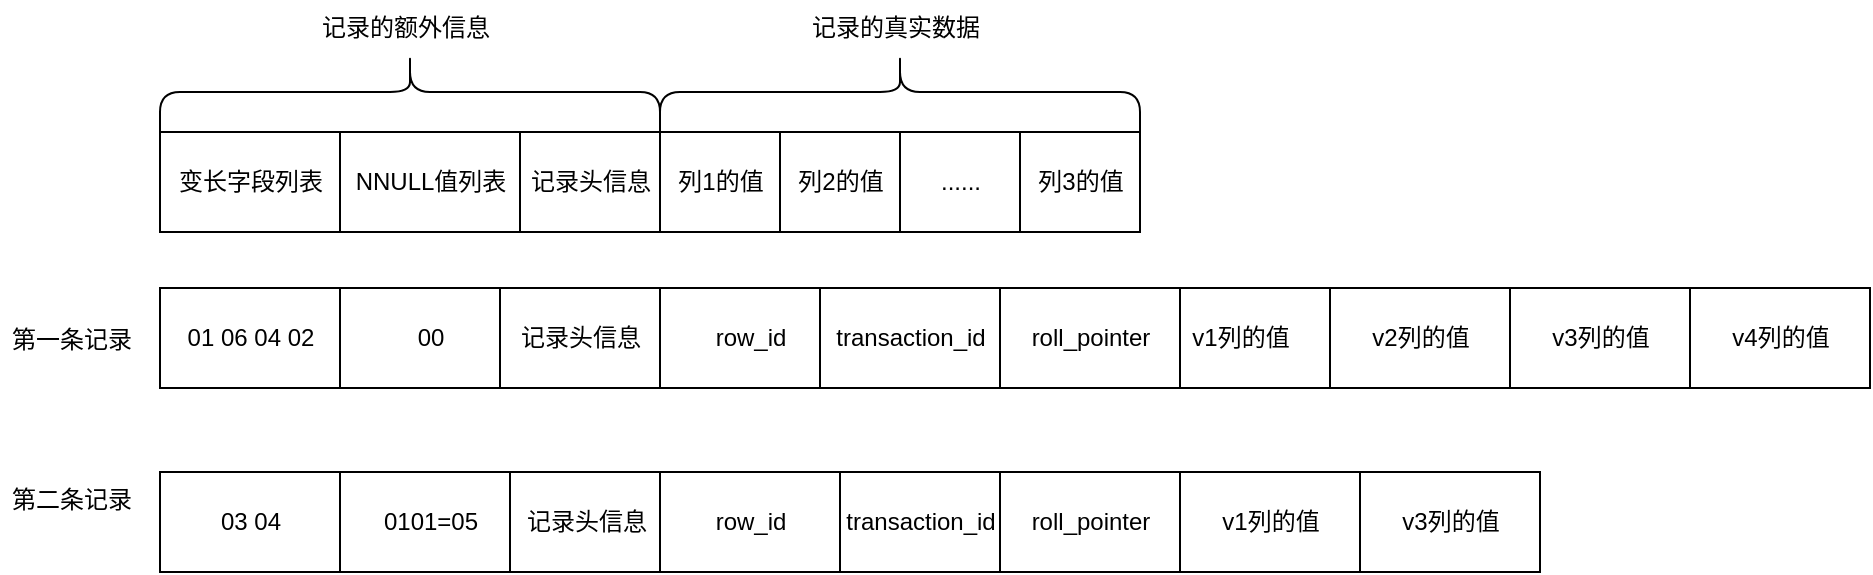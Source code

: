 <mxfile version="15.0.6" type="github">
  <diagram id="CCq_w-wLOeVaTKobUdVK" name="Page-1">
    <mxGraphModel dx="2335" dy="596" grid="1" gridSize="10" guides="1" tooltips="1" connect="1" arrows="0" fold="1" page="1" pageScale="1" pageWidth="1169" pageHeight="1654" math="0" shadow="0">
      <root>
        <mxCell id="0" />
        <mxCell id="1" parent="0" />
        <mxCell id="ChqabyDl_N__SsIyMTQo-38" value="&lt;font style=&quot;vertical-align: inherit&quot;&gt;&lt;font style=&quot;vertical-align: inherit&quot;&gt;NNULL值列表&lt;/font&gt;&lt;/font&gt;" style="html=1;" vertex="1" parent="1">
          <mxGeometry x="100" y="710" width="90" height="50" as="geometry" />
        </mxCell>
        <mxCell id="ChqabyDl_N__SsIyMTQo-39" value="&lt;font style=&quot;vertical-align: inherit&quot;&gt;&lt;font style=&quot;vertical-align: inherit&quot;&gt;&lt;font style=&quot;vertical-align: inherit&quot;&gt;&lt;font style=&quot;vertical-align: inherit&quot;&gt;记录头信息&lt;/font&gt;&lt;/font&gt;&lt;/font&gt;&lt;/font&gt;" style="html=1;" vertex="1" parent="1">
          <mxGeometry x="190" y="710" width="70" height="50" as="geometry" />
        </mxCell>
        <mxCell id="ChqabyDl_N__SsIyMTQo-40" value="&lt;font style=&quot;vertical-align: inherit&quot;&gt;&lt;font style=&quot;vertical-align: inherit&quot;&gt;变长字段列表&lt;/font&gt;&lt;/font&gt;" style="html=1;direction=west;" vertex="1" parent="1">
          <mxGeometry x="10" y="710" width="90" height="50" as="geometry" />
        </mxCell>
        <mxCell id="ChqabyDl_N__SsIyMTQo-41" value="&lt;font style=&quot;vertical-align: inherit&quot;&gt;&lt;font style=&quot;vertical-align: inherit&quot;&gt;&lt;font style=&quot;vertical-align: inherit&quot;&gt;&lt;font style=&quot;vertical-align: inherit&quot;&gt;列1的值&lt;/font&gt;&lt;/font&gt;&lt;/font&gt;&lt;/font&gt;" style="html=1;" vertex="1" parent="1">
          <mxGeometry x="260" y="710" width="60" height="50" as="geometry" />
        </mxCell>
        <mxCell id="ChqabyDl_N__SsIyMTQo-44" value="&lt;font style=&quot;vertical-align: inherit&quot;&gt;&lt;font style=&quot;vertical-align: inherit&quot;&gt;&lt;font style=&quot;vertical-align: inherit&quot;&gt;&lt;font style=&quot;vertical-align: inherit&quot;&gt;列2的值&lt;/font&gt;&lt;/font&gt;&lt;/font&gt;&lt;/font&gt;" style="html=1;" vertex="1" parent="1">
          <mxGeometry x="320" y="710" width="60" height="50" as="geometry" />
        </mxCell>
        <mxCell id="ChqabyDl_N__SsIyMTQo-45" value="&lt;font style=&quot;vertical-align: inherit&quot;&gt;&lt;font style=&quot;vertical-align: inherit&quot;&gt;......&lt;/font&gt;&lt;/font&gt;" style="html=1;" vertex="1" parent="1">
          <mxGeometry x="380" y="710" width="60" height="50" as="geometry" />
        </mxCell>
        <mxCell id="ChqabyDl_N__SsIyMTQo-46" value="&lt;font style=&quot;vertical-align: inherit&quot;&gt;&lt;font style=&quot;vertical-align: inherit&quot;&gt;&lt;font style=&quot;vertical-align: inherit&quot;&gt;&lt;font style=&quot;vertical-align: inherit&quot;&gt;&lt;font style=&quot;vertical-align: inherit&quot;&gt;&lt;font style=&quot;vertical-align: inherit&quot;&gt;列3的值&lt;/font&gt;&lt;/font&gt;&lt;/font&gt;&lt;/font&gt;&lt;/font&gt;&lt;/font&gt;" style="html=1;" vertex="1" parent="1">
          <mxGeometry x="440" y="710" width="60" height="50" as="geometry" />
        </mxCell>
        <mxCell id="ChqabyDl_N__SsIyMTQo-49" value="第一条记录" style="text;strokeColor=none;fillColor=none;align=left;verticalAlign=top;spacingLeft=4;spacingRight=4;overflow=hidden;rotatable=0;points=[[0,0.5],[1,0.5]];portConstraint=eastwest;" vertex="1" parent="1">
          <mxGeometry x="-70" y="800" width="100" height="26" as="geometry" />
        </mxCell>
        <mxCell id="ChqabyDl_N__SsIyMTQo-50" value="&lt;font style=&quot;vertical-align: inherit&quot;&gt;&lt;font style=&quot;vertical-align: inherit&quot;&gt;00&lt;/font&gt;&lt;/font&gt;" style="html=1;" vertex="1" parent="1">
          <mxGeometry x="100" y="788" width="90" height="50" as="geometry" />
        </mxCell>
        <mxCell id="ChqabyDl_N__SsIyMTQo-51" value="&lt;font style=&quot;vertical-align: inherit&quot;&gt;&lt;font style=&quot;vertical-align: inherit&quot;&gt;&lt;font style=&quot;vertical-align: inherit&quot;&gt;&lt;font style=&quot;vertical-align: inherit&quot;&gt;记录头信息&lt;/font&gt;&lt;/font&gt;&lt;/font&gt;&lt;/font&gt;" style="html=1;" vertex="1" parent="1">
          <mxGeometry x="180" y="788" width="80" height="50" as="geometry" />
        </mxCell>
        <mxCell id="ChqabyDl_N__SsIyMTQo-52" value="&lt;font style=&quot;vertical-align: inherit&quot;&gt;&lt;font style=&quot;vertical-align: inherit&quot;&gt;01 06 04 02&lt;/font&gt;&lt;/font&gt;" style="html=1;direction=west;" vertex="1" parent="1">
          <mxGeometry x="10" y="788" width="90" height="50" as="geometry" />
        </mxCell>
        <mxCell id="ChqabyDl_N__SsIyMTQo-53" value="&lt;font style=&quot;vertical-align: inherit&quot;&gt;&lt;font style=&quot;vertical-align: inherit&quot;&gt;&lt;font style=&quot;vertical-align: inherit&quot;&gt;&lt;font style=&quot;vertical-align: inherit&quot;&gt;row_id&lt;/font&gt;&lt;/font&gt;&lt;/font&gt;&lt;/font&gt;" style="html=1;" vertex="1" parent="1">
          <mxGeometry x="260" y="788" width="90" height="50" as="geometry" />
        </mxCell>
        <mxCell id="ChqabyDl_N__SsIyMTQo-54" value="transaction_id" style="html=1;" vertex="1" parent="1">
          <mxGeometry x="340" y="788" width="90" height="50" as="geometry" />
        </mxCell>
        <mxCell id="ChqabyDl_N__SsIyMTQo-57" value="第二条记录" style="text;strokeColor=none;fillColor=none;align=left;verticalAlign=top;spacingLeft=4;spacingRight=4;overflow=hidden;rotatable=0;points=[[0,0.5],[1,0.5]];portConstraint=eastwest;" vertex="1" parent="1">
          <mxGeometry x="-70" y="880" width="100" height="26" as="geometry" />
        </mxCell>
        <mxCell id="ChqabyDl_N__SsIyMTQo-58" value="0101=05" style="html=1;" vertex="1" parent="1">
          <mxGeometry x="100" y="880" width="90" height="50" as="geometry" />
        </mxCell>
        <mxCell id="ChqabyDl_N__SsIyMTQo-59" value="&lt;font style=&quot;vertical-align: inherit&quot;&gt;&lt;font style=&quot;vertical-align: inherit&quot;&gt;&lt;font style=&quot;vertical-align: inherit&quot;&gt;&lt;font style=&quot;vertical-align: inherit&quot;&gt;记录头信息&lt;/font&gt;&lt;/font&gt;&lt;/font&gt;&lt;/font&gt;" style="html=1;" vertex="1" parent="1">
          <mxGeometry x="185" y="880" width="75" height="50" as="geometry" />
        </mxCell>
        <mxCell id="ChqabyDl_N__SsIyMTQo-60" value="&lt;font style=&quot;vertical-align: inherit&quot;&gt;&lt;font style=&quot;vertical-align: inherit&quot;&gt;03 04&lt;/font&gt;&lt;/font&gt;" style="html=1;direction=west;" vertex="1" parent="1">
          <mxGeometry x="10" y="880" width="90" height="50" as="geometry" />
        </mxCell>
        <mxCell id="ChqabyDl_N__SsIyMTQo-66" value="" style="shape=curlyBracket;whiteSpace=wrap;html=1;rounded=1;direction=south;" vertex="1" parent="1">
          <mxGeometry x="260" y="670" width="240" height="40" as="geometry" />
        </mxCell>
        <mxCell id="ChqabyDl_N__SsIyMTQo-67" value="" style="shape=curlyBracket;whiteSpace=wrap;html=1;rounded=1;direction=south;" vertex="1" parent="1">
          <mxGeometry x="10" y="670" width="250" height="40" as="geometry" />
        </mxCell>
        <mxCell id="ChqabyDl_N__SsIyMTQo-68" value="记录的额外信息" style="text;strokeColor=none;fillColor=none;align=left;verticalAlign=top;spacingLeft=4;spacingRight=4;overflow=hidden;rotatable=0;points=[[0,0.5],[1,0.5]];portConstraint=eastwest;" vertex="1" parent="1">
          <mxGeometry x="85" y="644" width="100" height="26" as="geometry" />
        </mxCell>
        <mxCell id="ChqabyDl_N__SsIyMTQo-69" value="记录的真实数据" style="text;strokeColor=none;fillColor=none;align=left;verticalAlign=top;spacingLeft=4;spacingRight=4;overflow=hidden;rotatable=0;points=[[0,0.5],[1,0.5]];portConstraint=eastwest;" vertex="1" parent="1">
          <mxGeometry x="330" y="644" width="100" height="26" as="geometry" />
        </mxCell>
        <mxCell id="ChqabyDl_N__SsIyMTQo-71" value="v1列的值" style="html=1;" vertex="1" parent="1">
          <mxGeometry x="505" y="788" width="90" height="50" as="geometry" />
        </mxCell>
        <mxCell id="ChqabyDl_N__SsIyMTQo-72" value="v2列的值" style="html=1;" vertex="1" parent="1">
          <mxGeometry x="595" y="788" width="90" height="50" as="geometry" />
        </mxCell>
        <mxCell id="ChqabyDl_N__SsIyMTQo-73" value="v3列的值" style="html=1;" vertex="1" parent="1">
          <mxGeometry x="685" y="788" width="90" height="50" as="geometry" />
        </mxCell>
        <mxCell id="ChqabyDl_N__SsIyMTQo-74" value="v4列的值" style="html=1;" vertex="1" parent="1">
          <mxGeometry x="775" y="788" width="90" height="50" as="geometry" />
        </mxCell>
        <mxCell id="ChqabyDl_N__SsIyMTQo-75" value="&lt;font style=&quot;vertical-align: inherit&quot;&gt;&lt;font style=&quot;vertical-align: inherit&quot;&gt;&lt;font style=&quot;vertical-align: inherit&quot;&gt;&lt;font style=&quot;vertical-align: inherit&quot;&gt;row_id&lt;/font&gt;&lt;/font&gt;&lt;/font&gt;&lt;/font&gt;" style="html=1;" vertex="1" parent="1">
          <mxGeometry x="260" y="880" width="90" height="50" as="geometry" />
        </mxCell>
        <mxCell id="ChqabyDl_N__SsIyMTQo-76" value="transaction_id" style="html=1;" vertex="1" parent="1">
          <mxGeometry x="350" y="880" width="80" height="50" as="geometry" />
        </mxCell>
        <mxCell id="ChqabyDl_N__SsIyMTQo-77" value="v1列的值" style="html=1;" vertex="1" parent="1">
          <mxGeometry x="520" y="880" width="90" height="50" as="geometry" />
        </mxCell>
        <mxCell id="ChqabyDl_N__SsIyMTQo-78" value="v3列的值" style="html=1;" vertex="1" parent="1">
          <mxGeometry x="610" y="880" width="90" height="50" as="geometry" />
        </mxCell>
        <mxCell id="ChqabyDl_N__SsIyMTQo-83" value="roll_pointer" style="html=1;" vertex="1" parent="1">
          <mxGeometry x="430" y="788" width="90" height="50" as="geometry" />
        </mxCell>
        <mxCell id="ChqabyDl_N__SsIyMTQo-84" value="roll_pointer" style="html=1;" vertex="1" parent="1">
          <mxGeometry x="430" y="880" width="90" height="50" as="geometry" />
        </mxCell>
      </root>
    </mxGraphModel>
  </diagram>
</mxfile>
